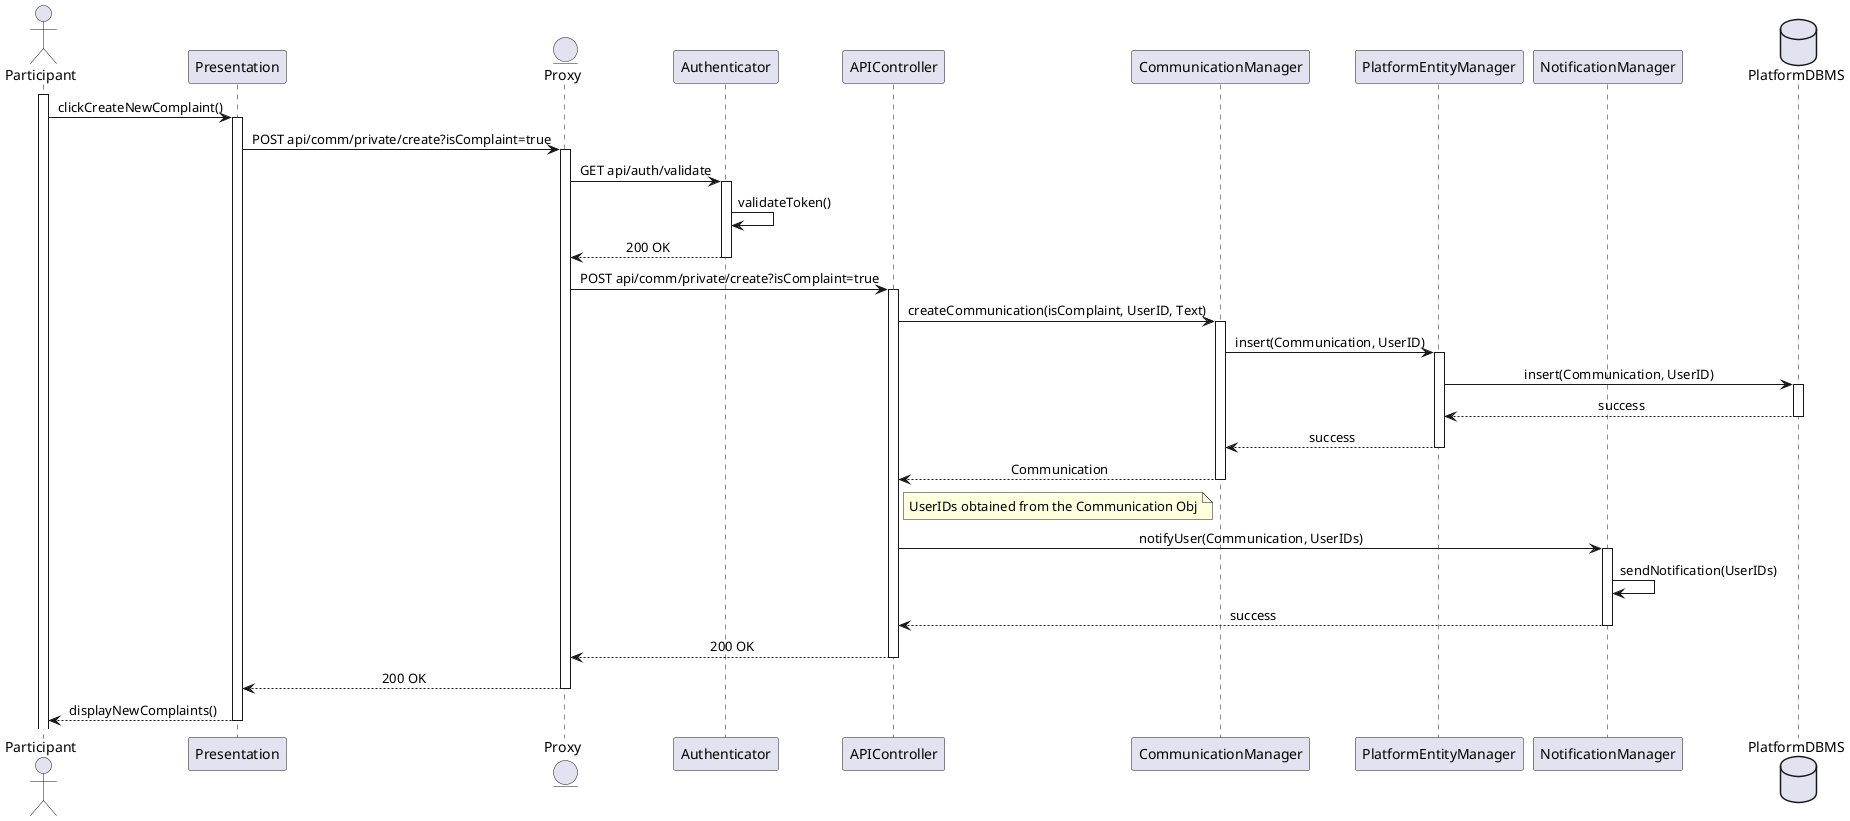 @startuml UserOpensComplaint
skinparam sequenceMessageAlign center
actor       Participant
participant  Presentation
entity      Proxy
participant Authenticator
participant APIController
participant CommunicationManager
participant PlatformEntityManager
participant NotificationManager
database    PlatformDBMS

' I'm assuming the user has already typed the text of the complaint
' and the api call contains the text of the complaint

activate Participant
Participant -> Presentation : clickCreateNewComplaint()
activate Presentation
Presentation -> Proxy : POST api/comm/private/create?isComplaint=true
activate Proxy
Proxy -> Authenticator : GET api/auth/validate
activate Authenticator
Authenticator -> Authenticator : validateToken()
Authenticator --> Proxy : 200 OK
deactivate Authenticator
Proxy -> APIController : POST api/comm/private/create?isComplaint=true
activate APIController
APIController -> CommunicationManager : createCommunication(isComplaint, UserID, Text)
activate CommunicationManager
CommunicationManager -> PlatformEntityManager : insert(Communication, UserID)
activate PlatformEntityManager
PlatformEntityManager -> PlatformDBMS : insert(Communication, UserID)
activate PlatformDBMS
PlatformDBMS --> PlatformEntityManager : success
deactivate PlatformDBMS
PlatformEntityManager --> CommunicationManager : success
deactivate PlatformEntityManager
CommunicationManager --> APIController : Communication
note right of APIController : UserIDs obtained from the Communication Obj
deactivate CommunicationManager
APIController -> NotificationManager : notifyUser(Communication, UserIDs)
activate NotificationManager
NotificationManager -> NotificationManager : sendNotification(UserIDs)
NotificationManager --> APIController : success
deactivate NotificationManager
deactivate CommunicationManager
APIController --> Proxy : 200 OK
deactivate APIController
Proxy --> Presentation : 200 OK
deactivate Proxy
Presentation --> Participant : displayNewComplaints()
deactivate Presentation



